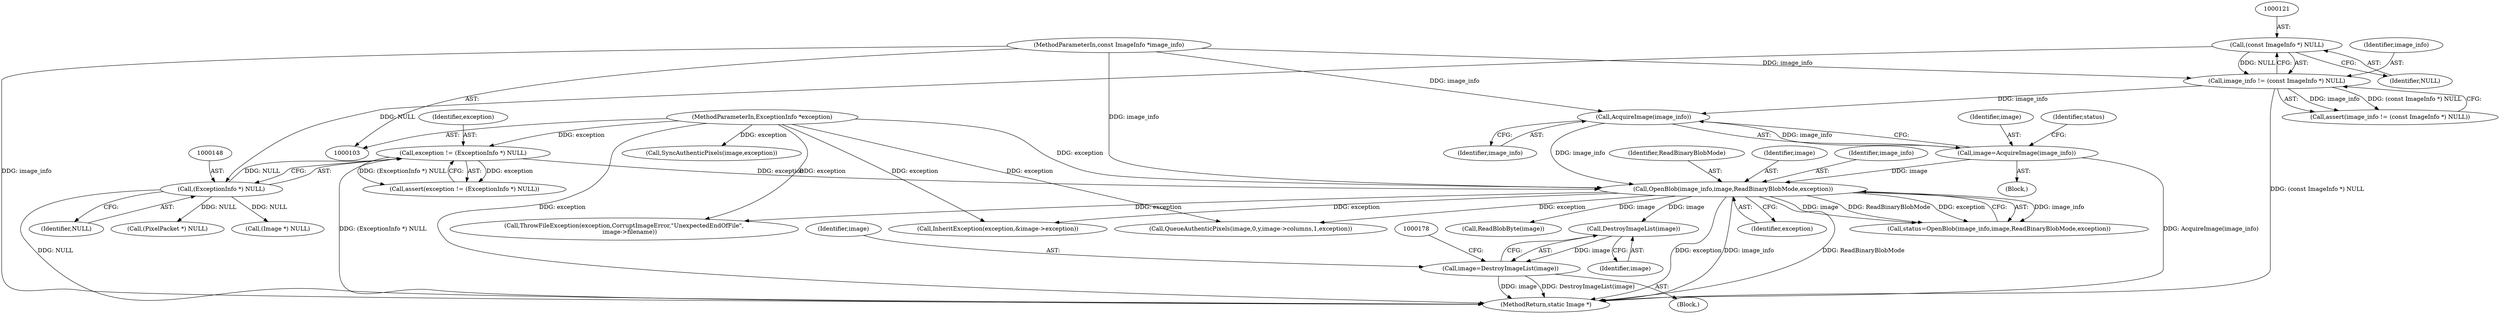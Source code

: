 digraph "0_ImageMagick_f6e9d0d9955e85bdd7540b251cd50d598dacc5e6_40@pointer" {
"1000174" [label="(Call,DestroyImageList(image))"];
"1000162" [label="(Call,OpenBlob(image_info,image,ReadBinaryBlobMode,exception))"];
"1000158" [label="(Call,AcquireImage(image_info))"];
"1000118" [label="(Call,image_info != (const ImageInfo *) NULL)"];
"1000104" [label="(MethodParameterIn,const ImageInfo *image_info)"];
"1000120" [label="(Call,(const ImageInfo *) NULL)"];
"1000156" [label="(Call,image=AcquireImage(image_info))"];
"1000145" [label="(Call,exception != (ExceptionInfo *) NULL)"];
"1000105" [label="(MethodParameterIn,ExceptionInfo *exception)"];
"1000147" [label="(Call,(ExceptionInfo *) NULL)"];
"1000172" [label="(Call,image=DestroyImageList(image))"];
"1000157" [label="(Identifier,image)"];
"1000160" [label="(Call,status=OpenBlob(image_info,image,ReadBinaryBlobMode,exception))"];
"1000166" [label="(Identifier,exception)"];
"1000184" [label="(Call,ReadBlobByte(image))"];
"1000146" [label="(Identifier,exception)"];
"1000172" [label="(Call,image=DestroyImageList(image))"];
"1000117" [label="(Call,assert(image_info != (const ImageInfo *) NULL))"];
"1000104" [label="(MethodParameterIn,const ImageInfo *image_info)"];
"1000145" [label="(Call,exception != (ExceptionInfo *) NULL)"];
"1000165" [label="(Identifier,ReadBinaryBlobMode)"];
"1000174" [label="(Call,DestroyImageList(image))"];
"1000161" [label="(Identifier,status)"];
"1000120" [label="(Call,(const ImageInfo *) NULL)"];
"1000144" [label="(Call,assert(exception != (ExceptionInfo *) NULL))"];
"1000177" [label="(Call,(Image *) NULL)"];
"1000399" [label="(Call,SyncAuthenticPixels(image,exception))"];
"1000164" [label="(Identifier,image)"];
"1000318" [label="(Call,QueueAuthenticPixels(image,0,y,image->columns,1,exception))"];
"1000163" [label="(Identifier,image_info)"];
"1000159" [label="(Identifier,image_info)"];
"1000147" [label="(Call,(ExceptionInfo *) NULL)"];
"1000156" [label="(Call,image=AcquireImage(image_info))"];
"1000293" [label="(Call,InheritException(exception,&image->exception))"];
"1000175" [label="(Identifier,image)"];
"1000118" [label="(Call,image_info != (const ImageInfo *) NULL)"];
"1000173" [label="(Identifier,image)"];
"1000158" [label="(Call,AcquireImage(image_info))"];
"1000119" [label="(Identifier,image_info)"];
"1000171" [label="(Block,)"];
"1000162" [label="(Call,OpenBlob(image_info,image,ReadBinaryBlobMode,exception))"];
"1000122" [label="(Identifier,NULL)"];
"1000149" [label="(Identifier,NULL)"];
"1000330" [label="(Call,(PixelPacket *) NULL)"];
"1000452" [label="(MethodReturn,static Image *)"];
"1000105" [label="(MethodParameterIn,ExceptionInfo *exception)"];
"1000438" [label="(Call,ThrowFileException(exception,CorruptImageError,\"UnexpectedEndOfFile\",\n      image->filename))"];
"1000106" [label="(Block,)"];
"1000174" -> "1000172"  [label="AST: "];
"1000174" -> "1000175"  [label="CFG: "];
"1000175" -> "1000174"  [label="AST: "];
"1000172" -> "1000174"  [label="CFG: "];
"1000174" -> "1000172"  [label="DDG: image"];
"1000162" -> "1000174"  [label="DDG: image"];
"1000162" -> "1000160"  [label="AST: "];
"1000162" -> "1000166"  [label="CFG: "];
"1000163" -> "1000162"  [label="AST: "];
"1000164" -> "1000162"  [label="AST: "];
"1000165" -> "1000162"  [label="AST: "];
"1000166" -> "1000162"  [label="AST: "];
"1000160" -> "1000162"  [label="CFG: "];
"1000162" -> "1000452"  [label="DDG: exception"];
"1000162" -> "1000452"  [label="DDG: image_info"];
"1000162" -> "1000452"  [label="DDG: ReadBinaryBlobMode"];
"1000162" -> "1000160"  [label="DDG: image_info"];
"1000162" -> "1000160"  [label="DDG: image"];
"1000162" -> "1000160"  [label="DDG: ReadBinaryBlobMode"];
"1000162" -> "1000160"  [label="DDG: exception"];
"1000158" -> "1000162"  [label="DDG: image_info"];
"1000104" -> "1000162"  [label="DDG: image_info"];
"1000156" -> "1000162"  [label="DDG: image"];
"1000145" -> "1000162"  [label="DDG: exception"];
"1000105" -> "1000162"  [label="DDG: exception"];
"1000162" -> "1000184"  [label="DDG: image"];
"1000162" -> "1000293"  [label="DDG: exception"];
"1000162" -> "1000318"  [label="DDG: exception"];
"1000162" -> "1000438"  [label="DDG: exception"];
"1000158" -> "1000156"  [label="AST: "];
"1000158" -> "1000159"  [label="CFG: "];
"1000159" -> "1000158"  [label="AST: "];
"1000156" -> "1000158"  [label="CFG: "];
"1000158" -> "1000156"  [label="DDG: image_info"];
"1000118" -> "1000158"  [label="DDG: image_info"];
"1000104" -> "1000158"  [label="DDG: image_info"];
"1000118" -> "1000117"  [label="AST: "];
"1000118" -> "1000120"  [label="CFG: "];
"1000119" -> "1000118"  [label="AST: "];
"1000120" -> "1000118"  [label="AST: "];
"1000117" -> "1000118"  [label="CFG: "];
"1000118" -> "1000452"  [label="DDG: (const ImageInfo *) NULL"];
"1000118" -> "1000117"  [label="DDG: image_info"];
"1000118" -> "1000117"  [label="DDG: (const ImageInfo *) NULL"];
"1000104" -> "1000118"  [label="DDG: image_info"];
"1000120" -> "1000118"  [label="DDG: NULL"];
"1000104" -> "1000103"  [label="AST: "];
"1000104" -> "1000452"  [label="DDG: image_info"];
"1000120" -> "1000122"  [label="CFG: "];
"1000121" -> "1000120"  [label="AST: "];
"1000122" -> "1000120"  [label="AST: "];
"1000120" -> "1000147"  [label="DDG: NULL"];
"1000156" -> "1000106"  [label="AST: "];
"1000157" -> "1000156"  [label="AST: "];
"1000161" -> "1000156"  [label="CFG: "];
"1000156" -> "1000452"  [label="DDG: AcquireImage(image_info)"];
"1000145" -> "1000144"  [label="AST: "];
"1000145" -> "1000147"  [label="CFG: "];
"1000146" -> "1000145"  [label="AST: "];
"1000147" -> "1000145"  [label="AST: "];
"1000144" -> "1000145"  [label="CFG: "];
"1000145" -> "1000452"  [label="DDG: (ExceptionInfo *) NULL"];
"1000145" -> "1000144"  [label="DDG: exception"];
"1000145" -> "1000144"  [label="DDG: (ExceptionInfo *) NULL"];
"1000105" -> "1000145"  [label="DDG: exception"];
"1000147" -> "1000145"  [label="DDG: NULL"];
"1000105" -> "1000103"  [label="AST: "];
"1000105" -> "1000452"  [label="DDG: exception"];
"1000105" -> "1000293"  [label="DDG: exception"];
"1000105" -> "1000318"  [label="DDG: exception"];
"1000105" -> "1000399"  [label="DDG: exception"];
"1000105" -> "1000438"  [label="DDG: exception"];
"1000147" -> "1000149"  [label="CFG: "];
"1000148" -> "1000147"  [label="AST: "];
"1000149" -> "1000147"  [label="AST: "];
"1000147" -> "1000452"  [label="DDG: NULL"];
"1000147" -> "1000177"  [label="DDG: NULL"];
"1000147" -> "1000330"  [label="DDG: NULL"];
"1000172" -> "1000171"  [label="AST: "];
"1000173" -> "1000172"  [label="AST: "];
"1000178" -> "1000172"  [label="CFG: "];
"1000172" -> "1000452"  [label="DDG: image"];
"1000172" -> "1000452"  [label="DDG: DestroyImageList(image)"];
}
